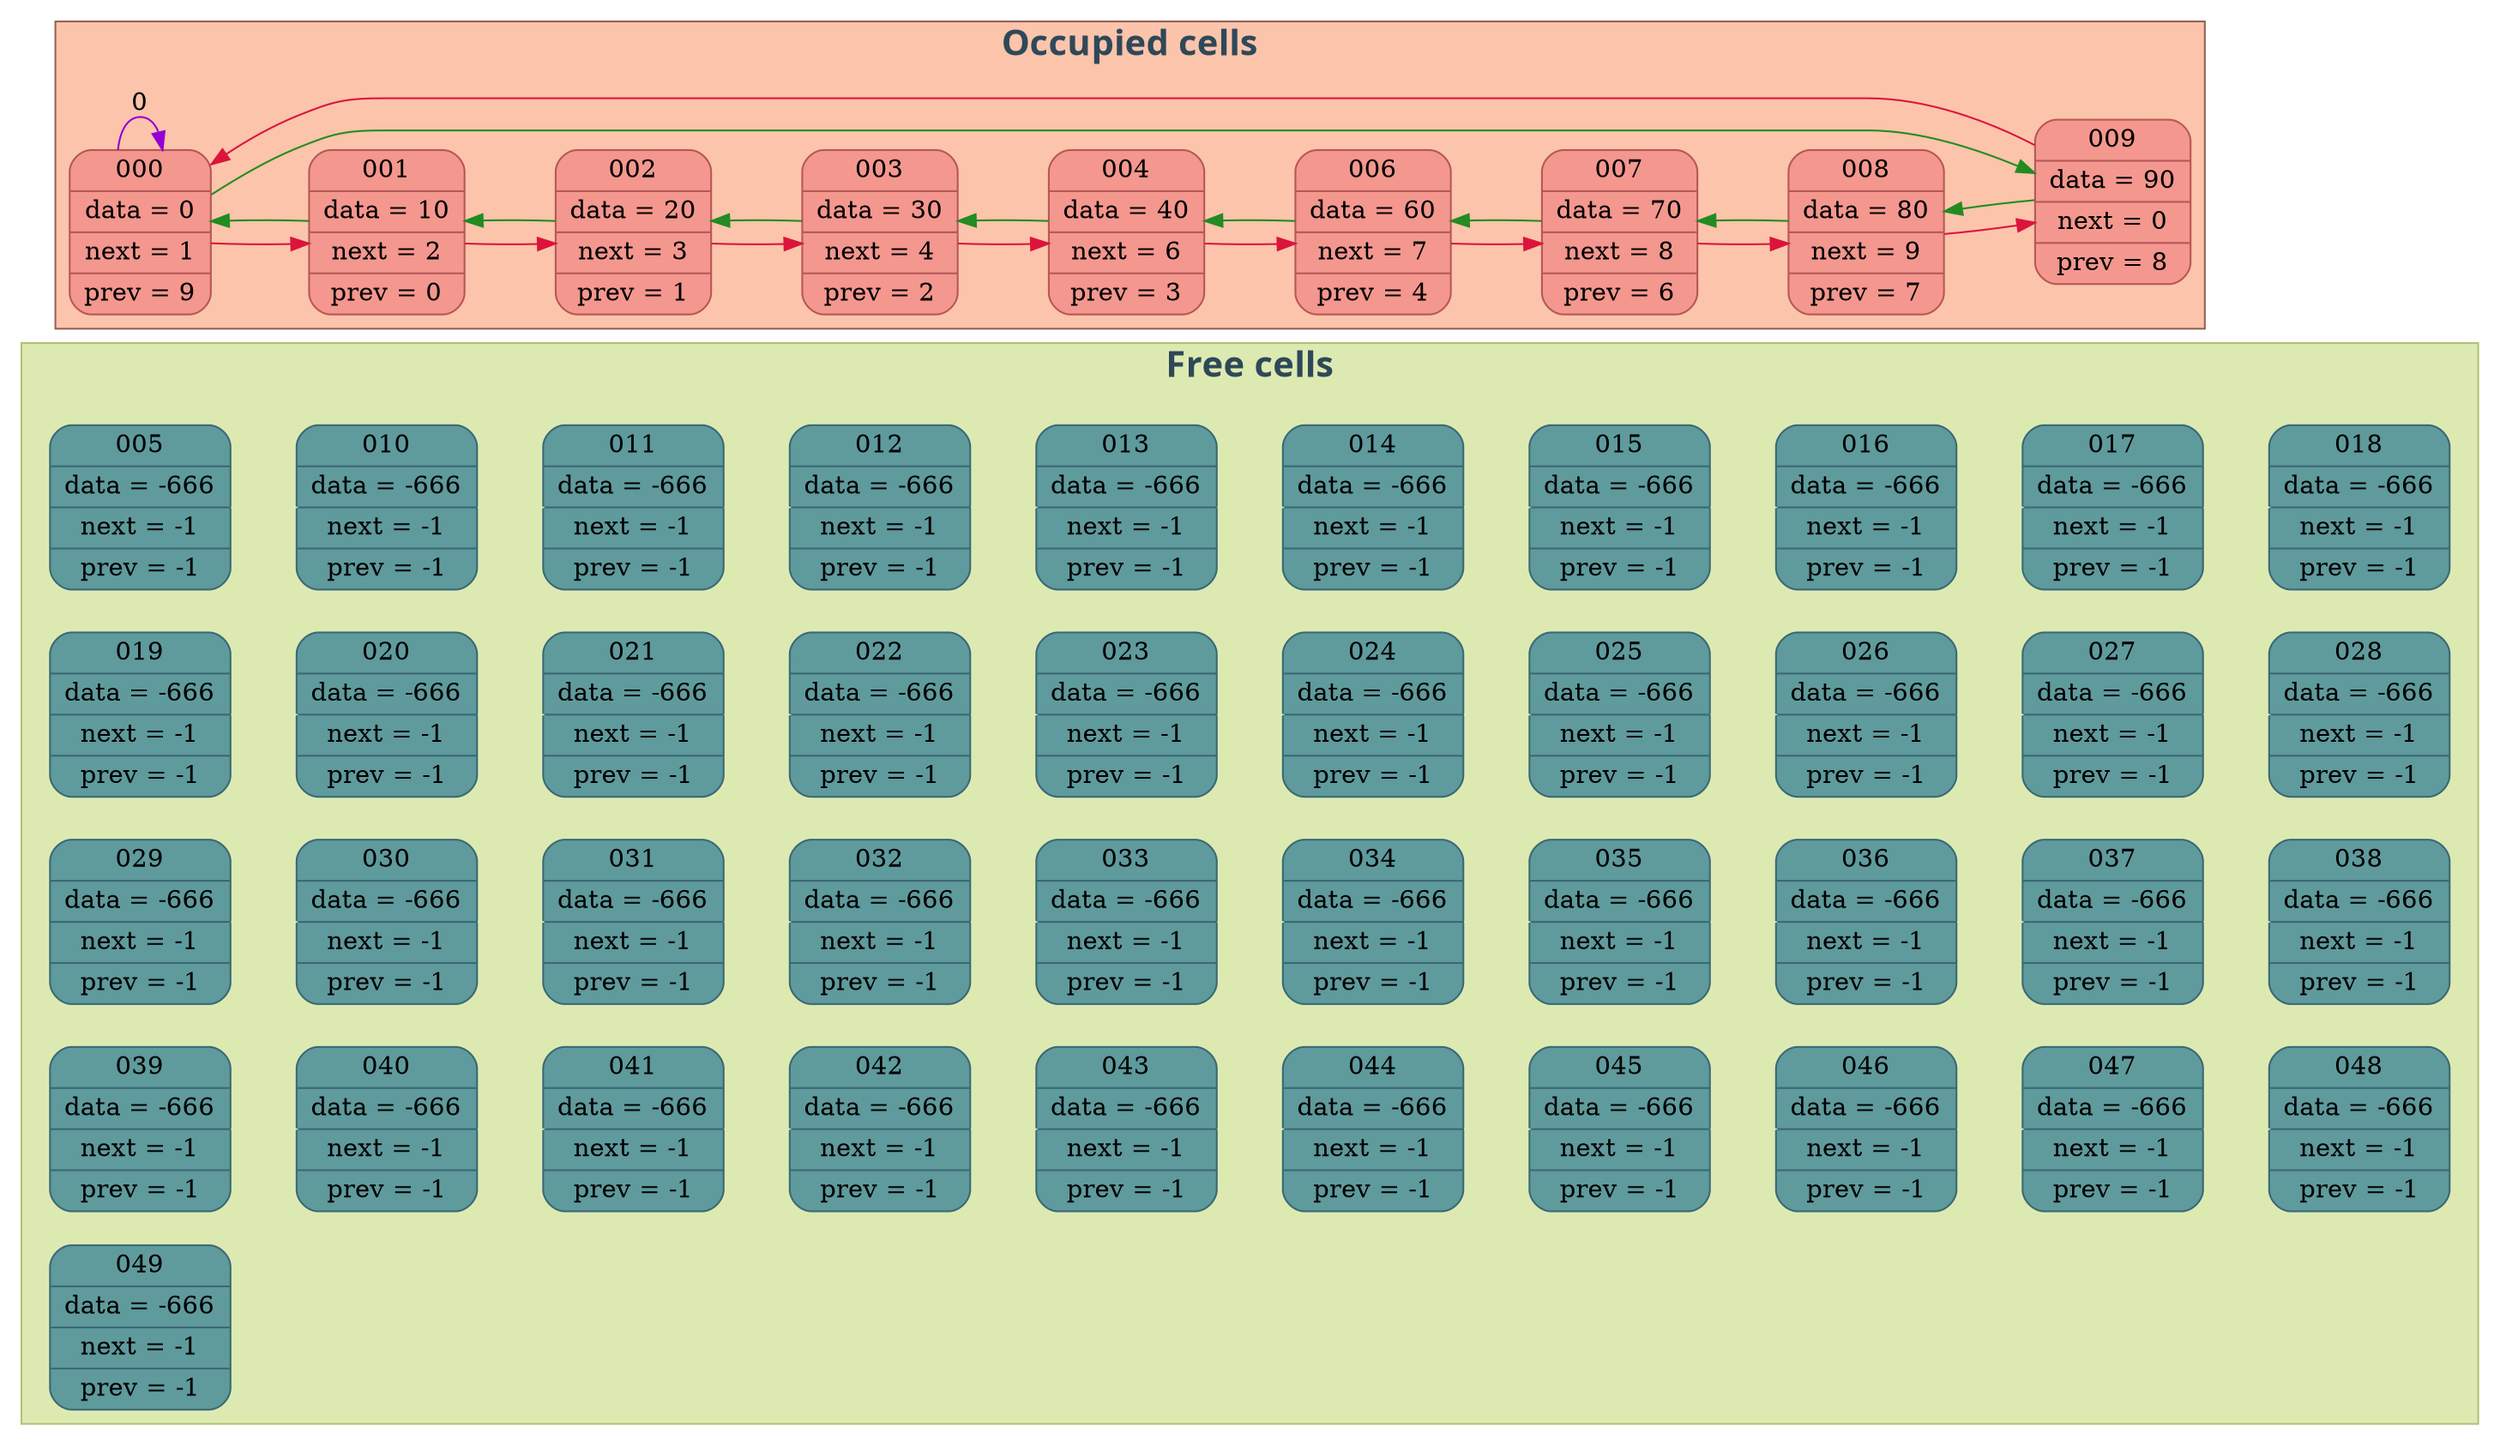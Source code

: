 digraph {
	rankdir = LR;
	fontname = "UbuntuMono";

	subgraph cluster_free {
		bgcolor = "#DCEAB2";
		color = "#b1c274";
		label = <<B>Free cells</B>>;
		fontcolor = "#2F4858";
		fontsize = "20px";
		node005 [ shape = Mrecord; style = filled; fillcolor = "#5F9A9D"; color = "#3B6874"; label = " 005 | data = -666 | next = -1 | prev = -1 " ];
		node010 [ shape = Mrecord; style = filled; fillcolor = "#5F9A9D"; color = "#3B6874"; label = " 010 | data = -666 | next = -1 | prev = -1 " ];
		node011 [ shape = Mrecord; style = filled; fillcolor = "#5F9A9D"; color = "#3B6874"; label = " 011 | data = -666 | next = -1 | prev = -1 " ];
		node012 [ shape = Mrecord; style = filled; fillcolor = "#5F9A9D"; color = "#3B6874"; label = " 012 | data = -666 | next = -1 | prev = -1 " ];
		node013 [ shape = Mrecord; style = filled; fillcolor = "#5F9A9D"; color = "#3B6874"; label = " 013 | data = -666 | next = -1 | prev = -1 " ];
		node014 [ shape = Mrecord; style = filled; fillcolor = "#5F9A9D"; color = "#3B6874"; label = " 014 | data = -666 | next = -1 | prev = -1 " ];
		node015 [ shape = Mrecord; style = filled; fillcolor = "#5F9A9D"; color = "#3B6874"; label = " 015 | data = -666 | next = -1 | prev = -1 " ];
		node016 [ shape = Mrecord; style = filled; fillcolor = "#5F9A9D"; color = "#3B6874"; label = " 016 | data = -666 | next = -1 | prev = -1 " ];
		node017 [ shape = Mrecord; style = filled; fillcolor = "#5F9A9D"; color = "#3B6874"; label = " 017 | data = -666 | next = -1 | prev = -1 " ];
		node018 [ shape = Mrecord; style = filled; fillcolor = "#5F9A9D"; color = "#3B6874"; label = " 018 | data = -666 | next = -1 | prev = -1 " ];
		node019 [ shape = Mrecord; style = filled; fillcolor = "#5F9A9D"; color = "#3B6874"; label = " 019 | data = -666 | next = -1 | prev = -1 " ];
		node020 [ shape = Mrecord; style = filled; fillcolor = "#5F9A9D"; color = "#3B6874"; label = " 020 | data = -666 | next = -1 | prev = -1 " ];
		node021 [ shape = Mrecord; style = filled; fillcolor = "#5F9A9D"; color = "#3B6874"; label = " 021 | data = -666 | next = -1 | prev = -1 " ];
		node022 [ shape = Mrecord; style = filled; fillcolor = "#5F9A9D"; color = "#3B6874"; label = " 022 | data = -666 | next = -1 | prev = -1 " ];
		node023 [ shape = Mrecord; style = filled; fillcolor = "#5F9A9D"; color = "#3B6874"; label = " 023 | data = -666 | next = -1 | prev = -1 " ];
		node024 [ shape = Mrecord; style = filled; fillcolor = "#5F9A9D"; color = "#3B6874"; label = " 024 | data = -666 | next = -1 | prev = -1 " ];
		node025 [ shape = Mrecord; style = filled; fillcolor = "#5F9A9D"; color = "#3B6874"; label = " 025 | data = -666 | next = -1 | prev = -1 " ];
		node026 [ shape = Mrecord; style = filled; fillcolor = "#5F9A9D"; color = "#3B6874"; label = " 026 | data = -666 | next = -1 | prev = -1 " ];
		node027 [ shape = Mrecord; style = filled; fillcolor = "#5F9A9D"; color = "#3B6874"; label = " 027 | data = -666 | next = -1 | prev = -1 " ];
		node028 [ shape = Mrecord; style = filled; fillcolor = "#5F9A9D"; color = "#3B6874"; label = " 028 | data = -666 | next = -1 | prev = -1 " ];
		node029 [ shape = Mrecord; style = filled; fillcolor = "#5F9A9D"; color = "#3B6874"; label = " 029 | data = -666 | next = -1 | prev = -1 " ];
		node030 [ shape = Mrecord; style = filled; fillcolor = "#5F9A9D"; color = "#3B6874"; label = " 030 | data = -666 | next = -1 | prev = -1 " ];
		node031 [ shape = Mrecord; style = filled; fillcolor = "#5F9A9D"; color = "#3B6874"; label = " 031 | data = -666 | next = -1 | prev = -1 " ];
		node032 [ shape = Mrecord; style = filled; fillcolor = "#5F9A9D"; color = "#3B6874"; label = " 032 | data = -666 | next = -1 | prev = -1 " ];
		node033 [ shape = Mrecord; style = filled; fillcolor = "#5F9A9D"; color = "#3B6874"; label = " 033 | data = -666 | next = -1 | prev = -1 " ];
		node034 [ shape = Mrecord; style = filled; fillcolor = "#5F9A9D"; color = "#3B6874"; label = " 034 | data = -666 | next = -1 | prev = -1 " ];
		node035 [ shape = Mrecord; style = filled; fillcolor = "#5F9A9D"; color = "#3B6874"; label = " 035 | data = -666 | next = -1 | prev = -1 " ];
		node036 [ shape = Mrecord; style = filled; fillcolor = "#5F9A9D"; color = "#3B6874"; label = " 036 | data = -666 | next = -1 | prev = -1 " ];
		node037 [ shape = Mrecord; style = filled; fillcolor = "#5F9A9D"; color = "#3B6874"; label = " 037 | data = -666 | next = -1 | prev = -1 " ];
		node038 [ shape = Mrecord; style = filled; fillcolor = "#5F9A9D"; color = "#3B6874"; label = " 038 | data = -666 | next = -1 | prev = -1 " ];
		node039 [ shape = Mrecord; style = filled; fillcolor = "#5F9A9D"; color = "#3B6874"; label = " 039 | data = -666 | next = -1 | prev = -1 " ];
		node040 [ shape = Mrecord; style = filled; fillcolor = "#5F9A9D"; color = "#3B6874"; label = " 040 | data = -666 | next = -1 | prev = -1 " ];
		node041 [ shape = Mrecord; style = filled; fillcolor = "#5F9A9D"; color = "#3B6874"; label = " 041 | data = -666 | next = -1 | prev = -1 " ];
		node042 [ shape = Mrecord; style = filled; fillcolor = "#5F9A9D"; color = "#3B6874"; label = " 042 | data = -666 | next = -1 | prev = -1 " ];
		node043 [ shape = Mrecord; style = filled; fillcolor = "#5F9A9D"; color = "#3B6874"; label = " 043 | data = -666 | next = -1 | prev = -1 " ];
		node044 [ shape = Mrecord; style = filled; fillcolor = "#5F9A9D"; color = "#3B6874"; label = " 044 | data = -666 | next = -1 | prev = -1 " ];
		node045 [ shape = Mrecord; style = filled; fillcolor = "#5F9A9D"; color = "#3B6874"; label = " 045 | data = -666 | next = -1 | prev = -1 " ];
		node046 [ shape = Mrecord; style = filled; fillcolor = "#5F9A9D"; color = "#3B6874"; label = " 046 | data = -666 | next = -1 | prev = -1 " ];
		node047 [ shape = Mrecord; style = filled; fillcolor = "#5F9A9D"; color = "#3B6874"; label = " 047 | data = -666 | next = -1 | prev = -1 " ];
		node048 [ shape = Mrecord; style = filled; fillcolor = "#5F9A9D"; color = "#3B6874"; label = " 048 | data = -666 | next = -1 | prev = -1 " ];
		node049 [ shape = Mrecord; style = filled; fillcolor = "#5F9A9D"; color = "#3B6874"; label = " 049 | data = -666 | next = -1 | prev = -1 " ];

		subgraph cluster_free000 {
			peripheries = 0
			label = "";
			node005 -> node010 [ weight = 1000; color = "#DCEAB2"; ];
			node010 -> node011 [ weight = 1000; color = "#DCEAB2"; ];
			node011 -> node012 [ weight = 1000; color = "#DCEAB2"; ];
			node012 -> node013 [ weight = 1000; color = "#DCEAB2"; ];
			node013 -> node014 [ weight = 1000; color = "#DCEAB2"; ];
			node014 -> node015 [ weight = 1000; color = "#DCEAB2"; ];
			node015 -> node016 [ weight = 1000; color = "#DCEAB2"; ];
			node016 -> node017 [ weight = 1000; color = "#DCEAB2"; ];
			node017 -> node018 [ weight = 1000; color = "#DCEAB2"; ];
		}

		subgraph cluster_free001 {
			peripheries = 0
			label = "";
			node019 -> node020 [ weight = 1000; color = "#DCEAB2"; ];
			node020 -> node021 [ weight = 1000; color = "#DCEAB2"; ];
			node021 -> node022 [ weight = 1000; color = "#DCEAB2"; ];
			node022 -> node023 [ weight = 1000; color = "#DCEAB2"; ];
			node023 -> node024 [ weight = 1000; color = "#DCEAB2"; ];
			node024 -> node025 [ weight = 1000; color = "#DCEAB2"; ];
			node025 -> node026 [ weight = 1000; color = "#DCEAB2"; ];
			node026 -> node027 [ weight = 1000; color = "#DCEAB2"; ];
			node027 -> node028 [ weight = 1000; color = "#DCEAB2"; ];
		}

		subgraph cluster_free002 {
			peripheries = 0
			label = "";
			node029 -> node030 [ weight = 1000; color = "#DCEAB2"; ];
			node030 -> node031 [ weight = 1000; color = "#DCEAB2"; ];
			node031 -> node032 [ weight = 1000; color = "#DCEAB2"; ];
			node032 -> node033 [ weight = 1000; color = "#DCEAB2"; ];
			node033 -> node034 [ weight = 1000; color = "#DCEAB2"; ];
			node034 -> node035 [ weight = 1000; color = "#DCEAB2"; ];
			node035 -> node036 [ weight = 1000; color = "#DCEAB2"; ];
			node036 -> node037 [ weight = 1000; color = "#DCEAB2"; ];
			node037 -> node038 [ weight = 1000; color = "#DCEAB2"; ];
		}

		subgraph cluster_free003 {
			peripheries = 0
			label = "";
			node039 -> node040 [ weight = 1000; color = "#DCEAB2"; ];
			node040 -> node041 [ weight = 1000; color = "#DCEAB2"; ];
			node041 -> node042 [ weight = 1000; color = "#DCEAB2"; ];
			node042 -> node043 [ weight = 1000; color = "#DCEAB2"; ];
			node043 -> node044 [ weight = 1000; color = "#DCEAB2"; ];
			node044 -> node045 [ weight = 1000; color = "#DCEAB2"; ];
			node045 -> node046 [ weight = 1000; color = "#DCEAB2"; ];
			node046 -> node047 [ weight = 1000; color = "#DCEAB2"; ];
			node047 -> node048 [ weight = 1000; color = "#DCEAB2"; ];
		}

		subgraph cluster_free004 {
			peripheries = 0
			label = "";
		}


	}


	subgraph cluster_captive {
		bgcolor = "#FBC4AB";
		color = "#966156";
		label = <<B>Occupied cells</B>>;
		fontcolor = "#2F4858";
		fontsize = "20px";
		node000 [ shape = Mrecord; style = filled; fillcolor = "#F4978E"; color = "#B55757"; label = " 000 | data = 0 | next = 1 | prev = 9 " ];
		node001 [ shape = Mrecord; style = filled; fillcolor = "#F4978E"; color = "#B55757"; label = " 001 | data = 10 | next = 2 | prev = 0 " ];
		node002 [ shape = Mrecord; style = filled; fillcolor = "#F4978E"; color = "#B55757"; label = " 002 | data = 20 | next = 3 | prev = 1 " ];
		node003 [ shape = Mrecord; style = filled; fillcolor = "#F4978E"; color = "#B55757"; label = " 003 | data = 30 | next = 4 | prev = 2 " ];
		node004 [ shape = Mrecord; style = filled; fillcolor = "#F4978E"; color = "#B55757"; label = " 004 | data = 40 | next = 6 | prev = 3 " ];
		node006 [ shape = Mrecord; style = filled; fillcolor = "#F4978E"; color = "#B55757"; label = " 006 | data = 60 | next = 7 | prev = 4 " ];
		node007 [ shape = Mrecord; style = filled; fillcolor = "#F4978E"; color = "#B55757"; label = " 007 | data = 70 | next = 8 | prev = 6 " ];
		node008 [ shape = Mrecord; style = filled; fillcolor = "#F4978E"; color = "#B55757"; label = " 008 | data = 80 | next = 9 | prev = 7 " ];
		node009 [ shape = Mrecord; style = filled; fillcolor = "#F4978E"; color = "#B55757"; label = " 009 | data = 90 | next = 0 | prev = 8 " ];

		node000 -> node000 [label = "0"; color = "#9400D3"; ];
		node000 -> node001 [ color = "#DC143C"; ];
		node001 -> node002 [ color = "#DC143C"; ];
		node002 -> node003 [ color = "#DC143C"; ];
		node003 -> node004 [ color = "#DC143C"; ];
		node004 -> node006 [ color = "#DC143C"; ];
		node006 -> node007 [ color = "#DC143C"; ];
		node007 -> node008 [ color = "#DC143C"; ];
		node008 -> node009 [ color = "#DC143C"; ];
		node009 -> node000 [ color = "#DC143C"; ];

		node000 -> node009 [ color = "#228B22"; ];
		node001 -> node000 [ color = "#228B22"; ];
		node002 -> node001 [ color = "#228B22"; ];
		node003 -> node002 [ color = "#228B22"; ];
		node004 -> node003 [ color = "#228B22"; ];
		node006 -> node004 [ color = "#228B22"; ];
		node007 -> node006 [ color = "#228B22"; ];
		node008 -> node007 [ color = "#228B22"; ];
		node009 -> node008 [ color = "#228B22"; ];
	}

}
